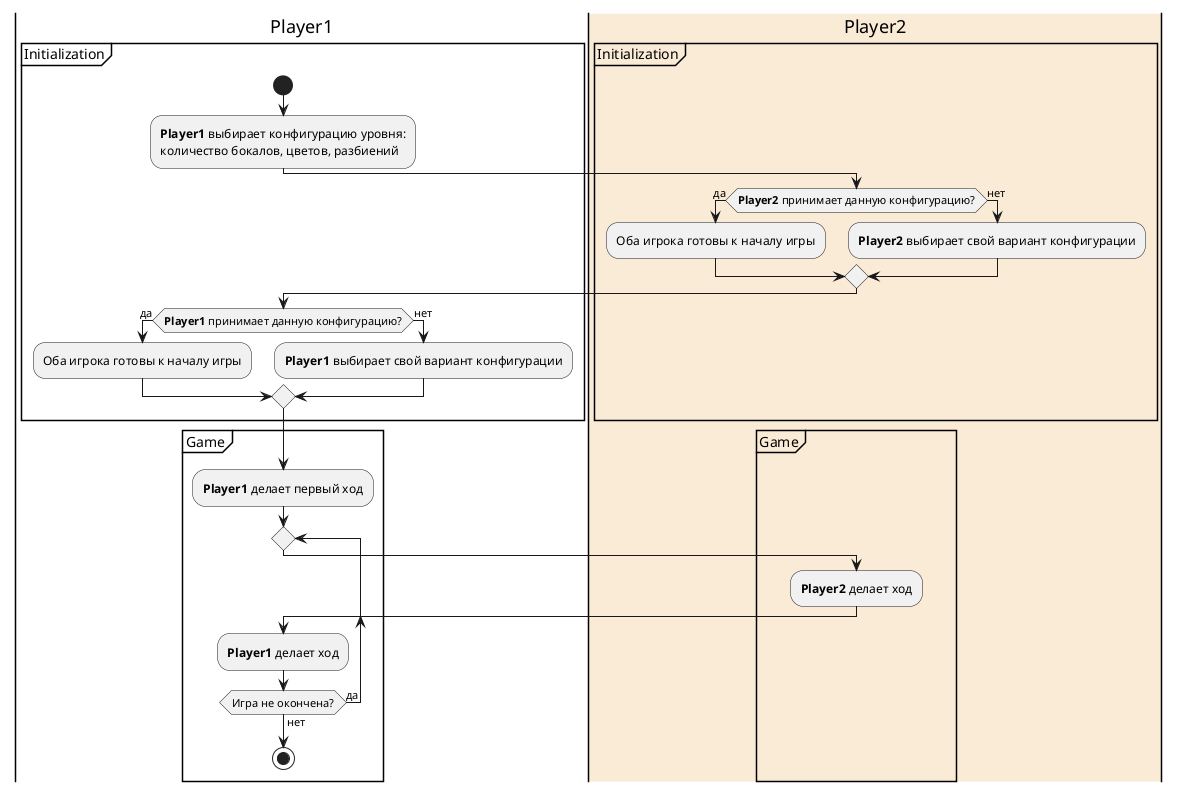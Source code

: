 @startuml Activity
|Player1|
partition Initialization {
    start
    :**Player1** выбирает конфигурацию уровня:
    количество бокалов, цветов, разбиений;
    |#AntiqueWhite|Player2|
    if (**Player2** принимает данную конфигурацию?) then (да)
                :Оба игрока готовы к началу игры;
            else (нет)
                :**Player2** выбирает свой вариант конфигурации;
        endif
    |Player1|
    if (**Player1** принимает данную конфигурацию?) then (да)
                :Оба игрока готовы к началу игры;
            else (нет)
                :**Player1** выбирает свой вариант конфигурации;
        endif
}
partition Game {
    :**Player1** делает первый ход;
    repeat
    |Player2|
    :**Player2** делает ход;
    |Player1|
    :**Player1** делает ход;
    repeat while (Игра не окончена?) is (да) not (нет)
    stop
}
@enduml
